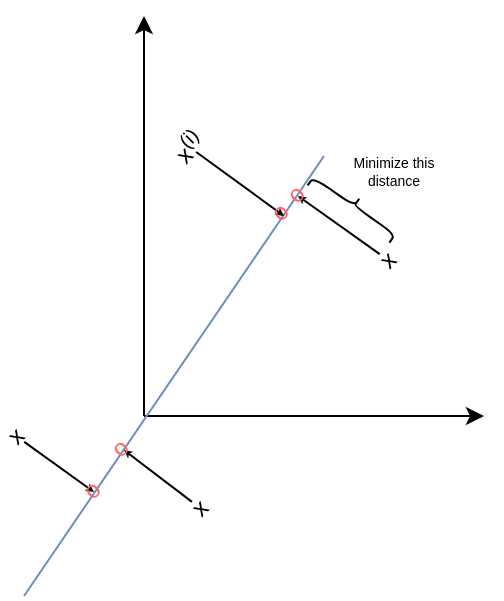 <mxfile version="17.4.6" type="device"><diagram id="r4Xi-zeiHKshi8-fKuTa" name="Page-1"><mxGraphModel dx="836" dy="396" grid="1" gridSize="10" guides="1" tooltips="1" connect="1" arrows="1" fold="1" page="1" pageScale="1" pageWidth="827" pageHeight="1169" math="0" shadow="0"><root><mxCell id="0"/><mxCell id="1" parent="0"/><mxCell id="awKIRHBCwUkcCKA9g07n-1" value="" style="endArrow=classic;html=1;rounded=0;" parent="1" edge="1"><mxGeometry width="50" height="50" relative="1" as="geometry"><mxPoint x="200" y="400" as="sourcePoint"/><mxPoint x="200" y="200" as="targetPoint"/></mxGeometry></mxCell><mxCell id="awKIRHBCwUkcCKA9g07n-2" value="" style="endArrow=classic;html=1;rounded=0;" parent="1" edge="1"><mxGeometry width="50" height="50" relative="1" as="geometry"><mxPoint x="200" y="400" as="sourcePoint"/><mxPoint x="370" y="400" as="targetPoint"/></mxGeometry></mxCell><mxCell id="awKIRHBCwUkcCKA9g07n-3" value="" style="endArrow=none;html=1;rounded=0;fillColor=#dae8fc;strokeColor=#6c8ebf;" parent="1" edge="1"><mxGeometry width="50" height="50" relative="1" as="geometry"><mxPoint x="290" y="270" as="sourcePoint"/><mxPoint x="140" y="490" as="targetPoint"/></mxGeometry></mxCell><mxCell id="LTpa3RVTphw-NQHWJ2nb-21" style="edgeStyle=none;rounded=0;orthogonalLoop=1;jettySize=auto;html=1;startSize=1;endSize=1;" parent="1" source="awKIRHBCwUkcCKA9g07n-15" edge="1"><mxGeometry relative="1" as="geometry"><mxPoint x="277" y="290" as="targetPoint"/></mxGeometry></mxCell><mxCell id="awKIRHBCwUkcCKA9g07n-15" value="x" style="text;html=1;strokeColor=none;fillColor=none;align=center;verticalAlign=middle;whiteSpace=wrap;rounded=0;rotation=-45;" parent="1" vertex="1"><mxGeometry x="317" y="317" width="10" height="10" as="geometry"/></mxCell><mxCell id="LTpa3RVTphw-NQHWJ2nb-20" style="edgeStyle=none;rounded=0;orthogonalLoop=1;jettySize=auto;html=1;startSize=1;endSize=1;" parent="1" source="LTpa3RVTphw-NQHWJ2nb-3" edge="1"><mxGeometry relative="1" as="geometry"><mxPoint x="270" y="300" as="targetPoint"/></mxGeometry></mxCell><mxCell id="LTpa3RVTphw-NQHWJ2nb-3" value="x&lt;sup&gt;(i)&lt;/sup&gt;" style="text;html=1;strokeColor=none;fillColor=none;align=center;verticalAlign=middle;whiteSpace=wrap;rounded=0;rotation=-45;" parent="1" vertex="1"><mxGeometry x="217" y="260" width="10" height="10" as="geometry"/></mxCell><mxCell id="LTpa3RVTphw-NQHWJ2nb-23" style="edgeStyle=none;rounded=0;orthogonalLoop=1;jettySize=auto;html=1;startSize=1;endSize=1;" parent="1" source="LTpa3RVTphw-NQHWJ2nb-4" edge="1"><mxGeometry relative="1" as="geometry"><mxPoint x="190" y="417" as="targetPoint"/></mxGeometry></mxCell><mxCell id="LTpa3RVTphw-NQHWJ2nb-4" value="x" style="text;html=1;strokeColor=none;fillColor=none;align=center;verticalAlign=middle;whiteSpace=wrap;rounded=0;rotation=-45;" parent="1" vertex="1"><mxGeometry x="223" y="441" width="10" height="10" as="geometry"/></mxCell><mxCell id="LTpa3RVTphw-NQHWJ2nb-22" style="edgeStyle=none;rounded=0;orthogonalLoop=1;jettySize=auto;html=1;startSize=1;endSize=1;" parent="1" source="LTpa3RVTphw-NQHWJ2nb-5" edge="1"><mxGeometry relative="1" as="geometry"><mxPoint x="175" y="438" as="targetPoint"/></mxGeometry></mxCell><mxCell id="LTpa3RVTphw-NQHWJ2nb-5" value="x" style="text;html=1;strokeColor=none;fillColor=none;align=center;verticalAlign=middle;whiteSpace=wrap;rounded=0;rotation=-45;" parent="1" vertex="1"><mxGeometry x="131" y="405" width="10" height="10" as="geometry"/></mxCell><mxCell id="JJXHLQeMx_E8AlqUHMmo-1" value="o" style="text;html=1;strokeColor=none;fillColor=none;align=center;verticalAlign=middle;whiteSpace=wrap;rounded=0;rotation=-45;fontColor=#FF6666;" vertex="1" parent="1"><mxGeometry x="183" y="411" width="10" height="10" as="geometry"/></mxCell><mxCell id="JJXHLQeMx_E8AlqUHMmo-2" value="o" style="text;html=1;strokeColor=none;fillColor=none;align=center;verticalAlign=middle;whiteSpace=wrap;rounded=0;rotation=-45;fontColor=#FF6666;" vertex="1" parent="1"><mxGeometry x="169" y="432" width="10" height="10" as="geometry"/></mxCell><mxCell id="JJXHLQeMx_E8AlqUHMmo-3" value="o" style="text;html=1;strokeColor=none;fillColor=none;align=center;verticalAlign=middle;whiteSpace=wrap;rounded=0;rotation=-45;fontColor=#FF6666;" vertex="1" parent="1"><mxGeometry x="263" y="293" width="10" height="10" as="geometry"/></mxCell><mxCell id="JJXHLQeMx_E8AlqUHMmo-4" value="o" style="text;html=1;strokeColor=none;fillColor=none;align=center;verticalAlign=middle;whiteSpace=wrap;rounded=0;rotation=-45;fontColor=#FF6666;" vertex="1" parent="1"><mxGeometry x="271" y="284" width="10" height="10" as="geometry"/></mxCell><mxCell id="JJXHLQeMx_E8AlqUHMmo-5" value="" style="shape=curlyBracket;whiteSpace=wrap;html=1;rounded=1;flipH=1;fontColor=#FF6666;rotation=-55;" vertex="1" parent="1"><mxGeometry x="300.17" y="270" width="9.83" height="49.91" as="geometry"/></mxCell><mxCell id="JJXHLQeMx_E8AlqUHMmo-6" value="Minimize this distance" style="text;html=1;strokeColor=none;fillColor=none;align=center;verticalAlign=middle;whiteSpace=wrap;rounded=0;fontColor=#000000;fontSize=7;" vertex="1" parent="1"><mxGeometry x="290" y="270" width="69.83" height="16" as="geometry"/></mxCell></root></mxGraphModel></diagram></mxfile>